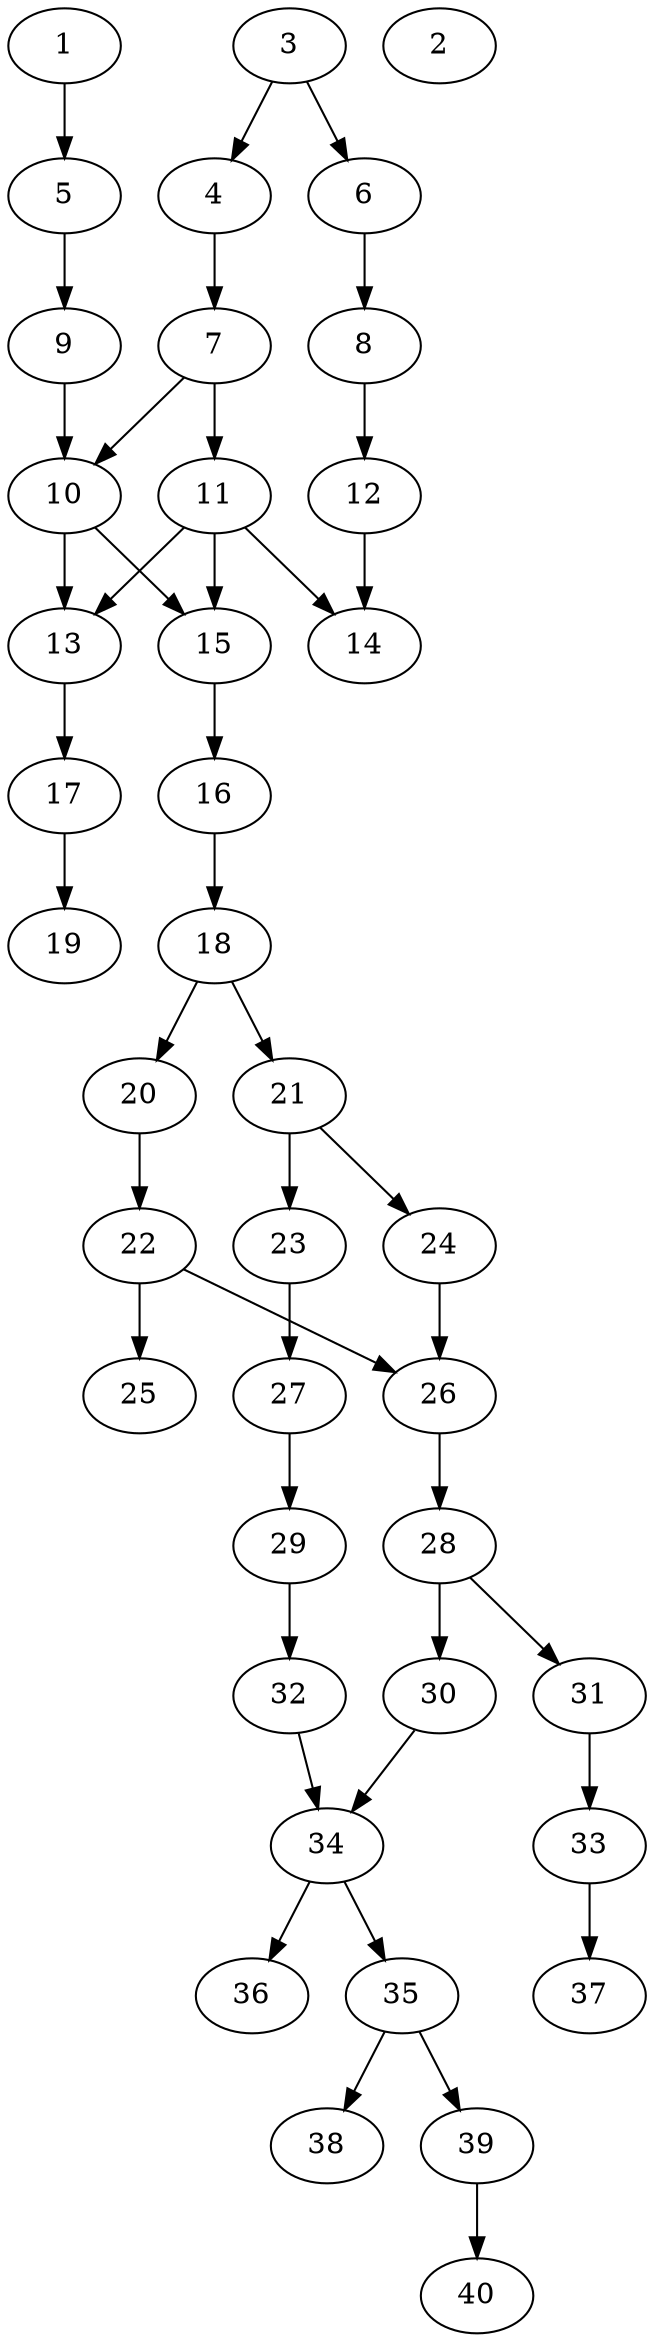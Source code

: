 // DAG automatically generated by daggen at Thu Oct  3 14:06:50 2019
// ./daggen --dot -n 40 --ccr 0.5 --fat 0.3 --regular 0.9 --density 0.5 --mindata 5242880 --maxdata 52428800 
digraph G {
  1 [size="33032192", alpha="0.15", expect_size="16516096"] 
  1 -> 5 [size ="16516096"]
  2 [size="99964928", alpha="0.16", expect_size="49982464"] 
  3 [size="95805440", alpha="0.04", expect_size="47902720"] 
  3 -> 4 [size ="47902720"]
  3 -> 6 [size ="47902720"]
  4 [size="94064640", alpha="0.10", expect_size="47032320"] 
  4 -> 7 [size ="47032320"]
  5 [size="94500864", alpha="0.12", expect_size="47250432"] 
  5 -> 9 [size ="47250432"]
  6 [size="53848064", alpha="0.07", expect_size="26924032"] 
  6 -> 8 [size ="26924032"]
  7 [size="102356992", alpha="0.08", expect_size="51178496"] 
  7 -> 10 [size ="51178496"]
  7 -> 11 [size ="51178496"]
  8 [size="45694976", alpha="0.01", expect_size="22847488"] 
  8 -> 12 [size ="22847488"]
  9 [size="13303808", alpha="0.00", expect_size="6651904"] 
  9 -> 10 [size ="6651904"]
  10 [size="29366272", alpha="0.01", expect_size="14683136"] 
  10 -> 13 [size ="14683136"]
  10 -> 15 [size ="14683136"]
  11 [size="27045888", alpha="0.19", expect_size="13522944"] 
  11 -> 13 [size ="13522944"]
  11 -> 14 [size ="13522944"]
  11 -> 15 [size ="13522944"]
  12 [size="99987456", alpha="0.13", expect_size="49993728"] 
  12 -> 14 [size ="49993728"]
  13 [size="79101952", alpha="0.16", expect_size="39550976"] 
  13 -> 17 [size ="39550976"]
  14 [size="96403456", alpha="0.09", expect_size="48201728"] 
  15 [size="48103424", alpha="0.12", expect_size="24051712"] 
  15 -> 16 [size ="24051712"]
  16 [size="104579072", alpha="0.14", expect_size="52289536"] 
  16 -> 18 [size ="52289536"]
  17 [size="43843584", alpha="0.11", expect_size="21921792"] 
  17 -> 19 [size ="21921792"]
  18 [size="81395712", alpha="0.09", expect_size="40697856"] 
  18 -> 20 [size ="40697856"]
  18 -> 21 [size ="40697856"]
  19 [size="86173696", alpha="0.14", expect_size="43086848"] 
  20 [size="87371776", alpha="0.12", expect_size="43685888"] 
  20 -> 22 [size ="43685888"]
  21 [size="89796608", alpha="0.14", expect_size="44898304"] 
  21 -> 23 [size ="44898304"]
  21 -> 24 [size ="44898304"]
  22 [size="83765248", alpha="0.15", expect_size="41882624"] 
  22 -> 25 [size ="41882624"]
  22 -> 26 [size ="41882624"]
  23 [size="50571264", alpha="0.14", expect_size="25285632"] 
  23 -> 27 [size ="25285632"]
  24 [size="32487424", alpha="0.11", expect_size="16243712"] 
  24 -> 26 [size ="16243712"]
  25 [size="73287680", alpha="0.06", expect_size="36643840"] 
  26 [size="37240832", alpha="0.10", expect_size="18620416"] 
  26 -> 28 [size ="18620416"]
  27 [size="103884800", alpha="0.14", expect_size="51942400"] 
  27 -> 29 [size ="51942400"]
  28 [size="59928576", alpha="0.05", expect_size="29964288"] 
  28 -> 30 [size ="29964288"]
  28 -> 31 [size ="29964288"]
  29 [size="103421952", alpha="0.16", expect_size="51710976"] 
  29 -> 32 [size ="51710976"]
  30 [size="76128256", alpha="0.12", expect_size="38064128"] 
  30 -> 34 [size ="38064128"]
  31 [size="36845568", alpha="0.11", expect_size="18422784"] 
  31 -> 33 [size ="18422784"]
  32 [size="102496256", alpha="0.09", expect_size="51248128"] 
  32 -> 34 [size ="51248128"]
  33 [size="79441920", alpha="0.01", expect_size="39720960"] 
  33 -> 37 [size ="39720960"]
  34 [size="53006336", alpha="0.12", expect_size="26503168"] 
  34 -> 35 [size ="26503168"]
  34 -> 36 [size ="26503168"]
  35 [size="12392448", alpha="0.11", expect_size="6196224"] 
  35 -> 38 [size ="6196224"]
  35 -> 39 [size ="6196224"]
  36 [size="41623552", alpha="0.09", expect_size="20811776"] 
  37 [size="89686016", alpha="0.15", expect_size="44843008"] 
  38 [size="59711488", alpha="0.16", expect_size="29855744"] 
  39 [size="81281024", alpha="0.13", expect_size="40640512"] 
  39 -> 40 [size ="40640512"]
  40 [size="62840832", alpha="0.06", expect_size="31420416"] 
}
